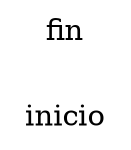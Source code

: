 digraph G {
rankdir=LR;
node [shape=record];
head [shape=none, label="inicio", style=bold, height=0, width=0];
tail [shape=none, label="fin", style=bold, height=0, width=0];}
